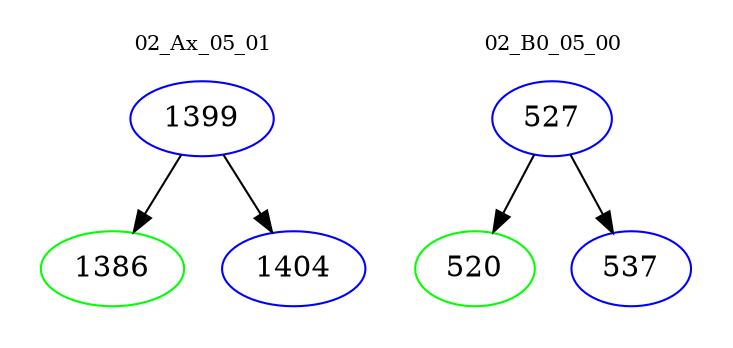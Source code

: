 digraph{
subgraph cluster_0 {
color = white
label = "02_Ax_05_01";
fontsize=10;
T0_1399 [label="1399", color="blue"]
T0_1399 -> T0_1386 [color="black"]
T0_1386 [label="1386", color="green"]
T0_1399 -> T0_1404 [color="black"]
T0_1404 [label="1404", color="blue"]
}
subgraph cluster_1 {
color = white
label = "02_B0_05_00";
fontsize=10;
T1_527 [label="527", color="blue"]
T1_527 -> T1_520 [color="black"]
T1_520 [label="520", color="green"]
T1_527 -> T1_537 [color="black"]
T1_537 [label="537", color="blue"]
}
}
